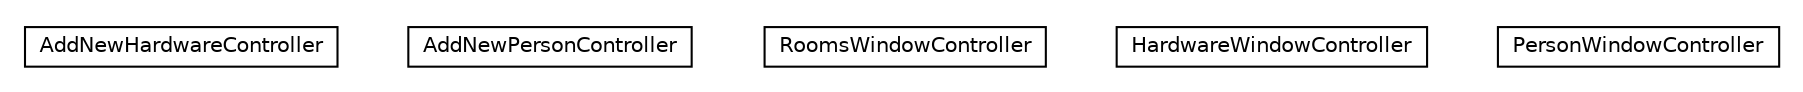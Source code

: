 #!/usr/local/bin/dot
#
# Class diagram 
# Generated by UMLGraph version 5.1 (http://www.umlgraph.org/)
#

digraph G {
	edge [fontname="Helvetica",fontsize=10,labelfontname="Helvetica",labelfontsize=10];
	node [fontname="Helvetica",fontsize=10,shape=plaintext];
	nodesep=0.25;
	ranksep=0.5;
	// org.universAAL.ucc.controller.aalspace.AddNewHardwareController
	c1460448 [label=<<table title="org.universAAL.ucc.controller.aalspace.AddNewHardwareController" border="0" cellborder="1" cellspacing="0" cellpadding="2" port="p" href="./AddNewHardwareController.html">
		<tr><td><table border="0" cellspacing="0" cellpadding="1">
<tr><td align="center" balign="center"> AddNewHardwareController </td></tr>
		</table></td></tr>
		</table>>, fontname="Helvetica", fontcolor="black", fontsize=10.0];
	// org.universAAL.ucc.controller.aalspace.AddNewPersonController
	c1460449 [label=<<table title="org.universAAL.ucc.controller.aalspace.AddNewPersonController" border="0" cellborder="1" cellspacing="0" cellpadding="2" port="p" href="./AddNewPersonController.html">
		<tr><td><table border="0" cellspacing="0" cellpadding="1">
<tr><td align="center" balign="center"> AddNewPersonController </td></tr>
		</table></td></tr>
		</table>>, fontname="Helvetica", fontcolor="black", fontsize=10.0];
	// org.universAAL.ucc.controller.aalspace.RoomsWindowController
	c1460450 [label=<<table title="org.universAAL.ucc.controller.aalspace.RoomsWindowController" border="0" cellborder="1" cellspacing="0" cellpadding="2" port="p" href="./RoomsWindowController.html">
		<tr><td><table border="0" cellspacing="0" cellpadding="1">
<tr><td align="center" balign="center"> RoomsWindowController </td></tr>
		</table></td></tr>
		</table>>, fontname="Helvetica", fontcolor="black", fontsize=10.0];
	// org.universAAL.ucc.controller.aalspace.HardwareWindowController
	c1460451 [label=<<table title="org.universAAL.ucc.controller.aalspace.HardwareWindowController" border="0" cellborder="1" cellspacing="0" cellpadding="2" port="p" href="./HardwareWindowController.html">
		<tr><td><table border="0" cellspacing="0" cellpadding="1">
<tr><td align="center" balign="center"> HardwareWindowController </td></tr>
		</table></td></tr>
		</table>>, fontname="Helvetica", fontcolor="black", fontsize=10.0];
	// org.universAAL.ucc.controller.aalspace.PersonWindowController
	c1460452 [label=<<table title="org.universAAL.ucc.controller.aalspace.PersonWindowController" border="0" cellborder="1" cellspacing="0" cellpadding="2" port="p" href="./PersonWindowController.html">
		<tr><td><table border="0" cellspacing="0" cellpadding="1">
<tr><td align="center" balign="center"> PersonWindowController </td></tr>
		</table></td></tr>
		</table>>, fontname="Helvetica", fontcolor="black", fontsize=10.0];
}

